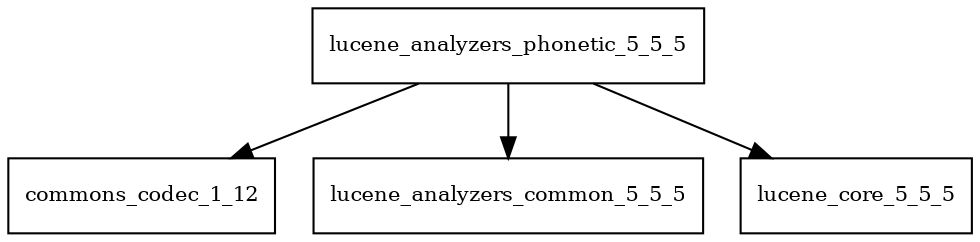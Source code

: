 digraph lucene_analyzers_phonetic_5_5_5_dependencies {
  node [shape = box, fontsize=10.0];
  lucene_analyzers_phonetic_5_5_5 -> commons_codec_1_12;
  lucene_analyzers_phonetic_5_5_5 -> lucene_analyzers_common_5_5_5;
  lucene_analyzers_phonetic_5_5_5 -> lucene_core_5_5_5;
}
